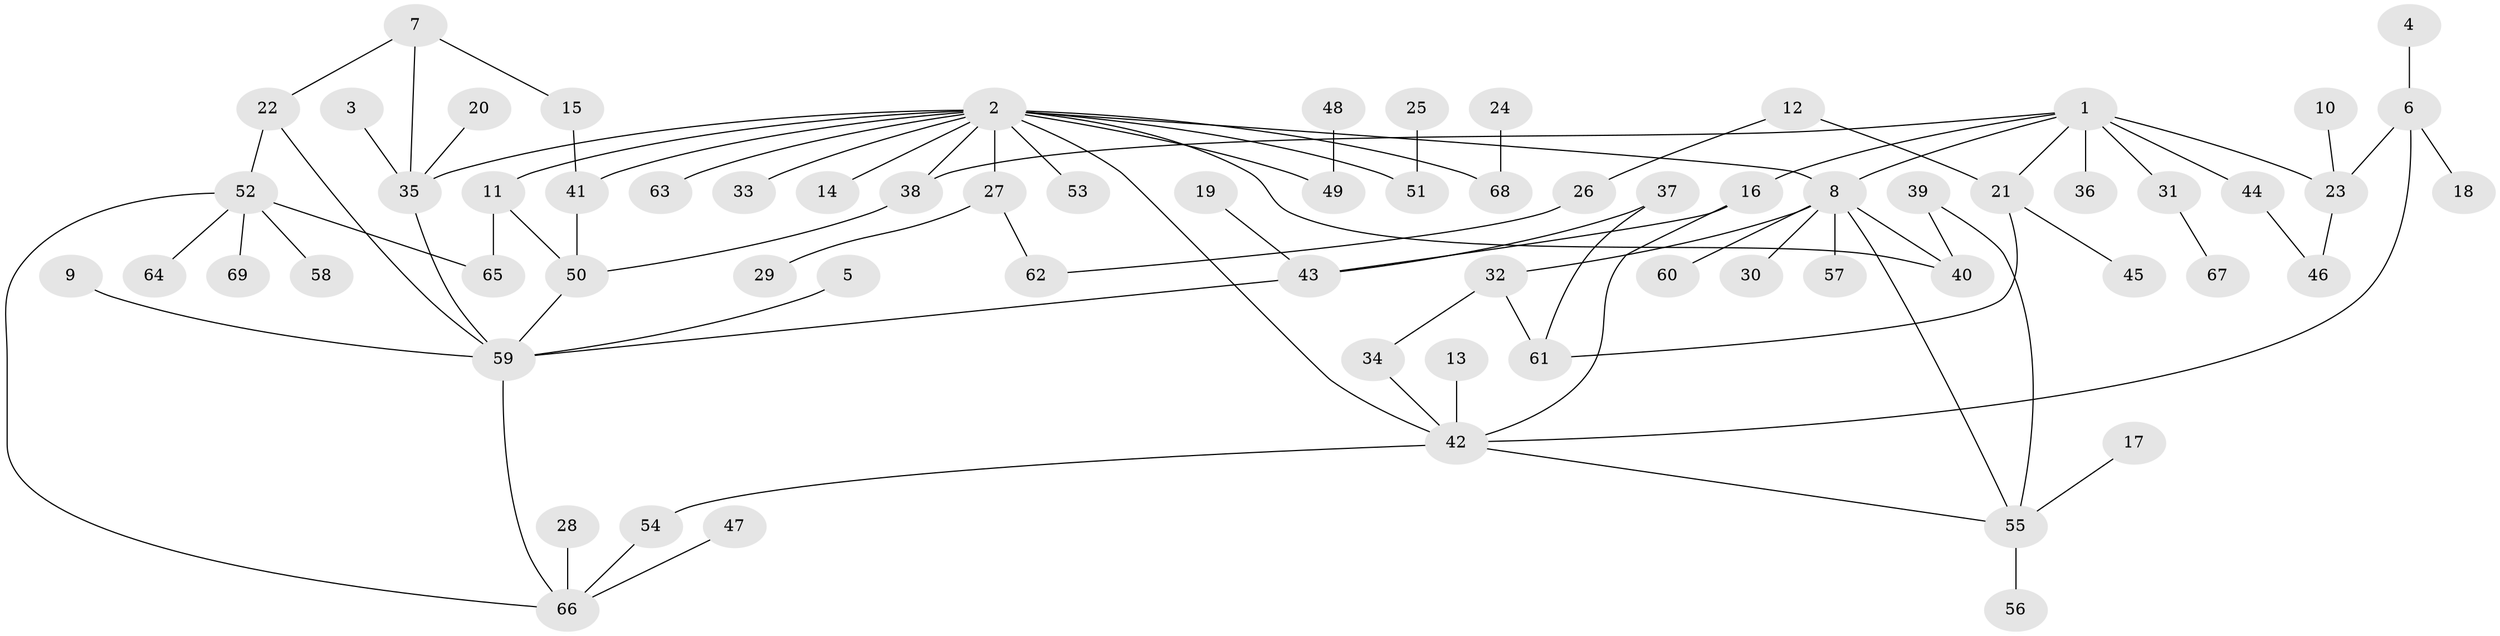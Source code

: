 // original degree distribution, {5: 0.07246376811594203, 6: 0.036231884057971016, 2: 0.2463768115942029, 4: 0.06521739130434782, 3: 0.16666666666666666, 7: 0.007246376811594203, 1: 0.4057971014492754}
// Generated by graph-tools (version 1.1) at 2025/49/03/09/25 03:49:19]
// undirected, 69 vertices, 88 edges
graph export_dot {
graph [start="1"]
  node [color=gray90,style=filled];
  1;
  2;
  3;
  4;
  5;
  6;
  7;
  8;
  9;
  10;
  11;
  12;
  13;
  14;
  15;
  16;
  17;
  18;
  19;
  20;
  21;
  22;
  23;
  24;
  25;
  26;
  27;
  28;
  29;
  30;
  31;
  32;
  33;
  34;
  35;
  36;
  37;
  38;
  39;
  40;
  41;
  42;
  43;
  44;
  45;
  46;
  47;
  48;
  49;
  50;
  51;
  52;
  53;
  54;
  55;
  56;
  57;
  58;
  59;
  60;
  61;
  62;
  63;
  64;
  65;
  66;
  67;
  68;
  69;
  1 -- 8 [weight=1.0];
  1 -- 16 [weight=1.0];
  1 -- 21 [weight=1.0];
  1 -- 23 [weight=1.0];
  1 -- 31 [weight=1.0];
  1 -- 36 [weight=1.0];
  1 -- 38 [weight=1.0];
  1 -- 44 [weight=1.0];
  2 -- 8 [weight=1.0];
  2 -- 11 [weight=1.0];
  2 -- 14 [weight=1.0];
  2 -- 27 [weight=1.0];
  2 -- 33 [weight=1.0];
  2 -- 35 [weight=1.0];
  2 -- 38 [weight=1.0];
  2 -- 40 [weight=1.0];
  2 -- 41 [weight=1.0];
  2 -- 42 [weight=1.0];
  2 -- 49 [weight=1.0];
  2 -- 51 [weight=1.0];
  2 -- 53 [weight=1.0];
  2 -- 63 [weight=1.0];
  2 -- 68 [weight=1.0];
  3 -- 35 [weight=1.0];
  4 -- 6 [weight=1.0];
  5 -- 59 [weight=1.0];
  6 -- 18 [weight=1.0];
  6 -- 23 [weight=1.0];
  6 -- 42 [weight=1.0];
  7 -- 15 [weight=1.0];
  7 -- 22 [weight=1.0];
  7 -- 35 [weight=1.0];
  8 -- 30 [weight=1.0];
  8 -- 32 [weight=2.0];
  8 -- 40 [weight=1.0];
  8 -- 55 [weight=1.0];
  8 -- 57 [weight=1.0];
  8 -- 60 [weight=1.0];
  9 -- 59 [weight=1.0];
  10 -- 23 [weight=1.0];
  11 -- 50 [weight=1.0];
  11 -- 65 [weight=1.0];
  12 -- 21 [weight=1.0];
  12 -- 26 [weight=1.0];
  13 -- 42 [weight=1.0];
  15 -- 41 [weight=1.0];
  16 -- 42 [weight=1.0];
  16 -- 43 [weight=1.0];
  17 -- 55 [weight=1.0];
  19 -- 43 [weight=1.0];
  20 -- 35 [weight=1.0];
  21 -- 45 [weight=1.0];
  21 -- 61 [weight=1.0];
  22 -- 52 [weight=1.0];
  22 -- 59 [weight=1.0];
  23 -- 46 [weight=1.0];
  24 -- 68 [weight=1.0];
  25 -- 51 [weight=1.0];
  26 -- 62 [weight=1.0];
  27 -- 29 [weight=1.0];
  27 -- 62 [weight=1.0];
  28 -- 66 [weight=1.0];
  31 -- 67 [weight=1.0];
  32 -- 34 [weight=1.0];
  32 -- 61 [weight=1.0];
  34 -- 42 [weight=1.0];
  35 -- 59 [weight=1.0];
  37 -- 43 [weight=1.0];
  37 -- 61 [weight=1.0];
  38 -- 50 [weight=1.0];
  39 -- 40 [weight=1.0];
  39 -- 55 [weight=1.0];
  41 -- 50 [weight=1.0];
  42 -- 54 [weight=1.0];
  42 -- 55 [weight=1.0];
  43 -- 59 [weight=1.0];
  44 -- 46 [weight=1.0];
  47 -- 66 [weight=1.0];
  48 -- 49 [weight=1.0];
  50 -- 59 [weight=1.0];
  52 -- 58 [weight=1.0];
  52 -- 64 [weight=1.0];
  52 -- 65 [weight=1.0];
  52 -- 66 [weight=1.0];
  52 -- 69 [weight=1.0];
  54 -- 66 [weight=1.0];
  55 -- 56 [weight=1.0];
  59 -- 66 [weight=1.0];
}
